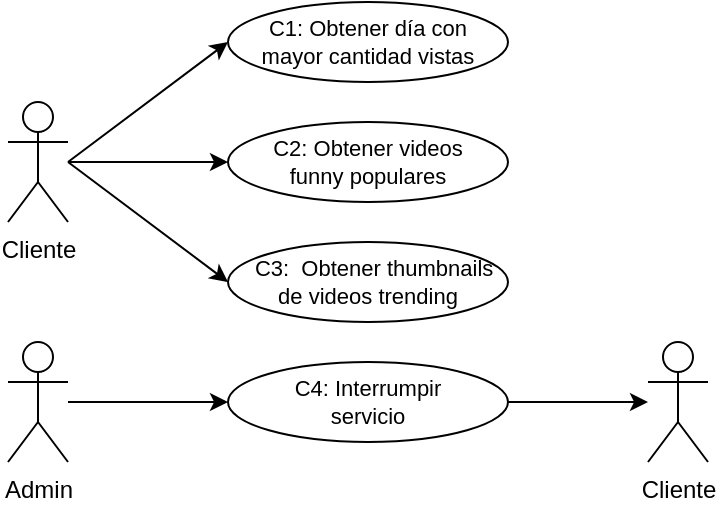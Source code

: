 <mxfile version="20.6.0"><diagram id="WRNctvrlj9-8EniFR1Tc" name="Página-1"><mxGraphModel dx="862" dy="417" grid="1" gridSize="10" guides="1" tooltips="1" connect="1" arrows="1" fold="1" page="1" pageScale="1" pageWidth="827" pageHeight="1169" math="0" shadow="0"><root><mxCell id="0"/><mxCell id="1" parent="0"/><mxCell id="H3ujlIZTrHaSu3w2JDnx-6" style="edgeStyle=orthogonalEdgeStyle;rounded=0;orthogonalLoop=1;jettySize=auto;html=1;entryX=0;entryY=0.5;entryDx=0;entryDy=0;" parent="1" source="H3ujlIZTrHaSu3w2JDnx-1" target="H3ujlIZTrHaSu3w2JDnx-4" edge="1"><mxGeometry relative="1" as="geometry"/></mxCell><mxCell id="H3ujlIZTrHaSu3w2JDnx-1" value="Cliente" style="shape=umlActor;verticalLabelPosition=bottom;verticalAlign=top;html=1;outlineConnect=0;" parent="1" vertex="1"><mxGeometry x="170" y="70" width="30" height="60" as="geometry"/></mxCell><mxCell id="H3ujlIZTrHaSu3w2JDnx-7" style="edgeStyle=orthogonalEdgeStyle;rounded=0;orthogonalLoop=1;jettySize=auto;html=1;entryX=0;entryY=0.5;entryDx=0;entryDy=0;" parent="1" source="H3ujlIZTrHaSu3w2JDnx-3" target="H3ujlIZTrHaSu3w2JDnx-5" edge="1"><mxGeometry relative="1" as="geometry"/></mxCell><mxCell id="H3ujlIZTrHaSu3w2JDnx-3" value="Admin" style="shape=umlActor;verticalLabelPosition=bottom;verticalAlign=top;html=1;outlineConnect=0;" parent="1" vertex="1"><mxGeometry x="170" y="190" width="30" height="60" as="geometry"/></mxCell><mxCell id="H3ujlIZTrHaSu3w2JDnx-4" value="C2: Obtener videos&lt;div style=&quot;font-size: 11px;&quot;&gt;funny populares&lt;/div&gt;" style="ellipse;whiteSpace=wrap;html=1;fontSize=11;" parent="1" vertex="1"><mxGeometry x="280" y="80" width="140" height="40" as="geometry"/></mxCell><mxCell id="Zz3nNljDJZhXSE5Io_Uv-2" style="edgeStyle=orthogonalEdgeStyle;rounded=0;orthogonalLoop=1;jettySize=auto;html=1;" edge="1" parent="1" source="H3ujlIZTrHaSu3w2JDnx-5" target="Zz3nNljDJZhXSE5Io_Uv-1"><mxGeometry relative="1" as="geometry"/></mxCell><mxCell id="H3ujlIZTrHaSu3w2JDnx-5" value="C4: Interrumpir&lt;div style=&quot;font-size: 11px;&quot;&gt;servicio&lt;br style=&quot;font-size: 11px;&quot;&gt;&lt;/div&gt;" style="ellipse;whiteSpace=wrap;html=1;fontSize=11;" parent="1" vertex="1"><mxGeometry x="280" y="200" width="140" height="40" as="geometry"/></mxCell><mxCell id="YIzt5SZH97G0hqRSiGF3-1" value="&amp;nbsp; C3:&amp;nbsp; Obtener thumbnails de videos trending" style="ellipse;whiteSpace=wrap;html=1;fontSize=11;" parent="1" vertex="1"><mxGeometry x="280" y="140" width="140" height="40" as="geometry"/></mxCell><mxCell id="YIzt5SZH97G0hqRSiGF3-3" value="&lt;div style=&quot;font-size: 11px;&quot;&gt;C1: Obtener día con&lt;/div&gt;&lt;div style=&quot;font-size: 11px;&quot;&gt;mayor cantidad vistas&lt;br style=&quot;font-size: 11px;&quot;&gt;&lt;/div&gt;" style="ellipse;whiteSpace=wrap;html=1;fontSize=11;" parent="1" vertex="1"><mxGeometry x="280" y="20" width="140" height="40" as="geometry"/></mxCell><mxCell id="YIzt5SZH97G0hqRSiGF3-5" value="" style="endArrow=classic;html=1;rounded=0;entryX=0;entryY=0.5;entryDx=0;entryDy=0;" parent="1" target="YIzt5SZH97G0hqRSiGF3-3" edge="1"><mxGeometry width="50" height="50" relative="1" as="geometry"><mxPoint x="200" y="100" as="sourcePoint"/><mxPoint x="380" y="100" as="targetPoint"/></mxGeometry></mxCell><mxCell id="YIzt5SZH97G0hqRSiGF3-6" value="" style="endArrow=classic;html=1;rounded=0;entryX=0;entryY=0.5;entryDx=0;entryDy=0;" parent="1" target="YIzt5SZH97G0hqRSiGF3-1" edge="1"><mxGeometry width="50" height="50" relative="1" as="geometry"><mxPoint x="200" y="100" as="sourcePoint"/><mxPoint x="380" y="100" as="targetPoint"/></mxGeometry></mxCell><mxCell id="Zz3nNljDJZhXSE5Io_Uv-1" value="Cliente" style="shape=umlActor;verticalLabelPosition=bottom;verticalAlign=top;html=1;outlineConnect=0;" vertex="1" parent="1"><mxGeometry x="490" y="190" width="30" height="60" as="geometry"/></mxCell></root></mxGraphModel></diagram></mxfile>